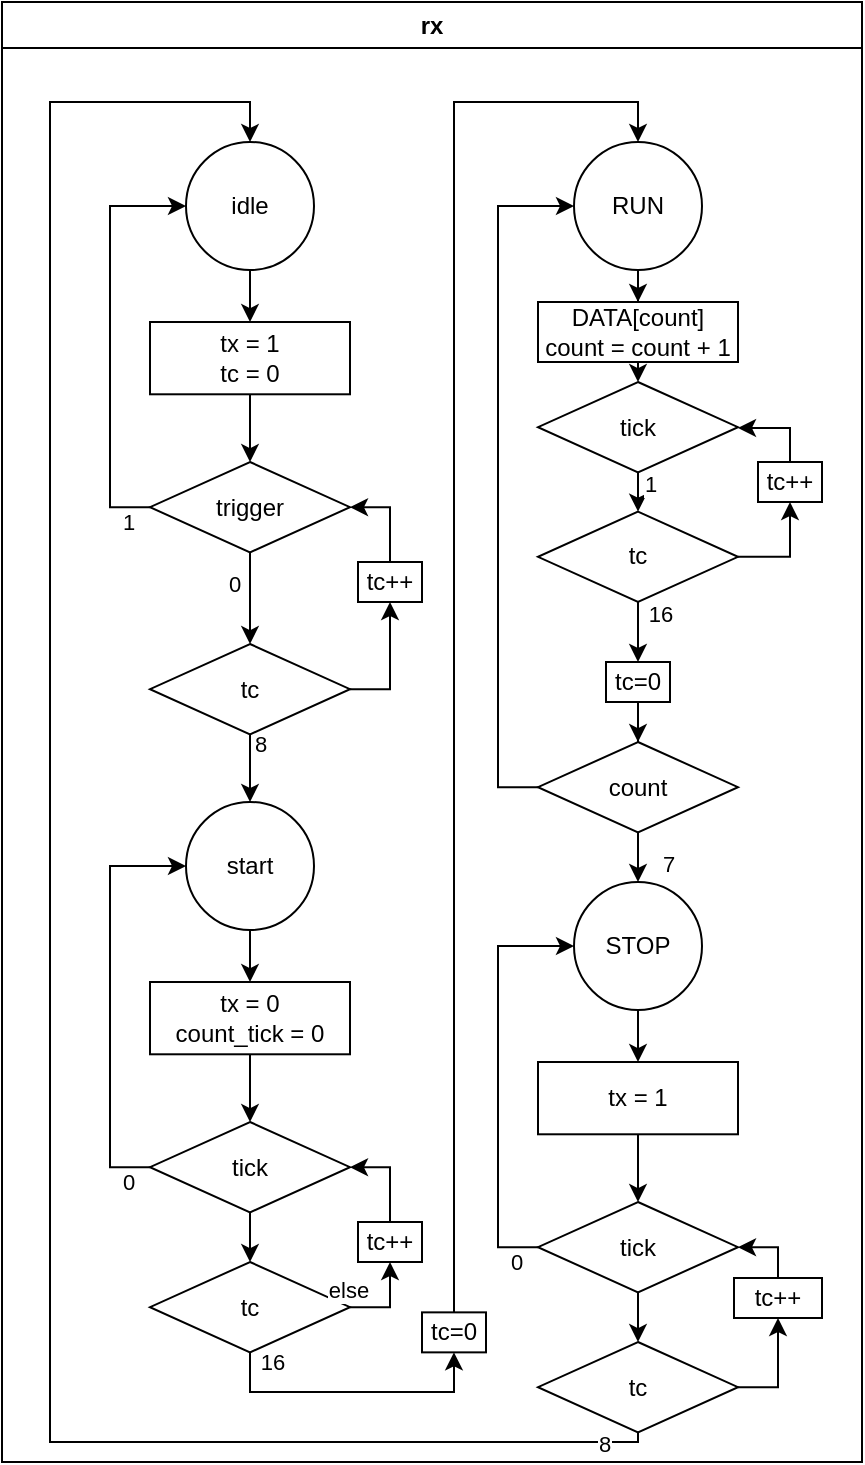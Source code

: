 <mxfile version="26.0.16">
  <diagram name="페이지-1" id="jSP0wqziFNxwSBOyULtl">
    <mxGraphModel dx="955" dy="859" grid="1" gridSize="10" guides="1" tooltips="1" connect="1" arrows="1" fold="1" page="1" pageScale="1" pageWidth="1169" pageHeight="827" math="0" shadow="0">
      <root>
        <mxCell id="0" />
        <mxCell id="1" parent="0" />
        <mxCell id="xfp7rdJCbzUIUuQa8CQr-93" value="rx" style="swimlane;whiteSpace=wrap;html=1;" vertex="1" parent="1">
          <mxGeometry x="120" width="430" height="730" as="geometry">
            <mxRectangle x="200" y="80" width="50" height="40" as="alternateBounds" />
          </mxGeometry>
        </mxCell>
        <mxCell id="xfp7rdJCbzUIUuQa8CQr-1" value="" style="group" vertex="1" connectable="0" parent="xfp7rdJCbzUIUuQa8CQr-93">
          <mxGeometry x="54" y="70" width="120" height="230" as="geometry" />
        </mxCell>
        <mxCell id="xfp7rdJCbzUIUuQa8CQr-2" style="edgeStyle=orthogonalEdgeStyle;rounded=0;orthogonalLoop=1;jettySize=auto;html=1;entryX=0.5;entryY=0;entryDx=0;entryDy=0;" edge="1" parent="xfp7rdJCbzUIUuQa8CQr-1" source="xfp7rdJCbzUIUuQa8CQr-3" target="xfp7rdJCbzUIUuQa8CQr-5">
          <mxGeometry relative="1" as="geometry" />
        </mxCell>
        <mxCell id="xfp7rdJCbzUIUuQa8CQr-3" value="idle" style="ellipse;whiteSpace=wrap;html=1;aspect=fixed;" vertex="1" parent="xfp7rdJCbzUIUuQa8CQr-1">
          <mxGeometry x="38" width="64.001" height="64.001" as="geometry" />
        </mxCell>
        <mxCell id="xfp7rdJCbzUIUuQa8CQr-4" style="edgeStyle=orthogonalEdgeStyle;rounded=0;orthogonalLoop=1;jettySize=auto;html=1;entryX=0.5;entryY=0;entryDx=0;entryDy=0;" edge="1" parent="xfp7rdJCbzUIUuQa8CQr-1" source="xfp7rdJCbzUIUuQa8CQr-5" target="xfp7rdJCbzUIUuQa8CQr-8">
          <mxGeometry relative="1" as="geometry" />
        </mxCell>
        <mxCell id="xfp7rdJCbzUIUuQa8CQr-5" value="tx = 1&lt;div&gt;tc = 0&lt;/div&gt;" style="rounded=0;whiteSpace=wrap;html=1;" vertex="1" parent="xfp7rdJCbzUIUuQa8CQr-1">
          <mxGeometry x="20" y="90.004" width="100" height="36.142" as="geometry" />
        </mxCell>
        <mxCell id="xfp7rdJCbzUIUuQa8CQr-6" style="edgeStyle=orthogonalEdgeStyle;rounded=0;orthogonalLoop=1;jettySize=auto;html=1;entryX=0;entryY=0.5;entryDx=0;entryDy=0;" edge="1" parent="xfp7rdJCbzUIUuQa8CQr-1" source="xfp7rdJCbzUIUuQa8CQr-8" target="xfp7rdJCbzUIUuQa8CQr-3">
          <mxGeometry relative="1" as="geometry">
            <Array as="points">
              <mxPoint y="183" />
              <mxPoint y="32" />
            </Array>
          </mxGeometry>
        </mxCell>
        <mxCell id="xfp7rdJCbzUIUuQa8CQr-7" value="1" style="edgeLabel;html=1;align=center;verticalAlign=middle;resizable=0;points=[];" vertex="1" connectable="0" parent="xfp7rdJCbzUIUuQa8CQr-6">
          <mxGeometry x="-0.89" y="-1" relative="1" as="geometry">
            <mxPoint y="8" as="offset" />
          </mxGeometry>
        </mxCell>
        <mxCell id="xfp7rdJCbzUIUuQa8CQr-8" value="trigger" style="rhombus;whiteSpace=wrap;html=1;" vertex="1" parent="xfp7rdJCbzUIUuQa8CQr-1">
          <mxGeometry x="20" y="160.003" width="100" height="45.177" as="geometry" />
        </mxCell>
        <mxCell id="xfp7rdJCbzUIUuQa8CQr-9" value="" style="group" vertex="1" connectable="0" parent="xfp7rdJCbzUIUuQa8CQr-93">
          <mxGeometry x="54" y="400" width="120" height="230" as="geometry" />
        </mxCell>
        <mxCell id="xfp7rdJCbzUIUuQa8CQr-10" style="edgeStyle=orthogonalEdgeStyle;rounded=0;orthogonalLoop=1;jettySize=auto;html=1;entryX=0.5;entryY=0;entryDx=0;entryDy=0;" edge="1" parent="xfp7rdJCbzUIUuQa8CQr-9" source="xfp7rdJCbzUIUuQa8CQr-11" target="xfp7rdJCbzUIUuQa8CQr-13">
          <mxGeometry relative="1" as="geometry" />
        </mxCell>
        <mxCell id="xfp7rdJCbzUIUuQa8CQr-11" value="start" style="ellipse;whiteSpace=wrap;html=1;aspect=fixed;" vertex="1" parent="xfp7rdJCbzUIUuQa8CQr-9">
          <mxGeometry x="38" width="64.001" height="64.001" as="geometry" />
        </mxCell>
        <mxCell id="xfp7rdJCbzUIUuQa8CQr-12" style="edgeStyle=orthogonalEdgeStyle;rounded=0;orthogonalLoop=1;jettySize=auto;html=1;entryX=0.5;entryY=0;entryDx=0;entryDy=0;" edge="1" parent="xfp7rdJCbzUIUuQa8CQr-9" source="xfp7rdJCbzUIUuQa8CQr-13" target="xfp7rdJCbzUIUuQa8CQr-16">
          <mxGeometry relative="1" as="geometry" />
        </mxCell>
        <mxCell id="xfp7rdJCbzUIUuQa8CQr-13" value="tx = 0&lt;div&gt;count_tick = 0&lt;/div&gt;" style="rounded=0;whiteSpace=wrap;html=1;" vertex="1" parent="xfp7rdJCbzUIUuQa8CQr-9">
          <mxGeometry x="20" y="90.004" width="100" height="36.142" as="geometry" />
        </mxCell>
        <mxCell id="xfp7rdJCbzUIUuQa8CQr-14" style="edgeStyle=orthogonalEdgeStyle;rounded=0;orthogonalLoop=1;jettySize=auto;html=1;entryX=0;entryY=0.5;entryDx=0;entryDy=0;" edge="1" parent="xfp7rdJCbzUIUuQa8CQr-9" source="xfp7rdJCbzUIUuQa8CQr-16" target="xfp7rdJCbzUIUuQa8CQr-11">
          <mxGeometry relative="1" as="geometry">
            <Array as="points">
              <mxPoint y="183" />
              <mxPoint y="32" />
            </Array>
          </mxGeometry>
        </mxCell>
        <mxCell id="xfp7rdJCbzUIUuQa8CQr-15" value="0" style="edgeLabel;html=1;align=center;verticalAlign=middle;resizable=0;points=[];" vertex="1" connectable="0" parent="xfp7rdJCbzUIUuQa8CQr-14">
          <mxGeometry x="-0.89" y="-1" relative="1" as="geometry">
            <mxPoint y="8" as="offset" />
          </mxGeometry>
        </mxCell>
        <mxCell id="xfp7rdJCbzUIUuQa8CQr-16" value="tick" style="rhombus;whiteSpace=wrap;html=1;" vertex="1" parent="xfp7rdJCbzUIUuQa8CQr-9">
          <mxGeometry x="20" y="160.003" width="100" height="45.177" as="geometry" />
        </mxCell>
        <mxCell id="xfp7rdJCbzUIUuQa8CQr-17" style="edgeStyle=orthogonalEdgeStyle;rounded=0;orthogonalLoop=1;jettySize=auto;html=1;entryX=0.5;entryY=0;entryDx=0;entryDy=0;" edge="1" parent="xfp7rdJCbzUIUuQa8CQr-93" source="xfp7rdJCbzUIUuQa8CQr-8" target="xfp7rdJCbzUIUuQa8CQr-41">
          <mxGeometry relative="1" as="geometry">
            <mxPoint x="114.0" y="300" as="targetPoint" />
          </mxGeometry>
        </mxCell>
        <mxCell id="xfp7rdJCbzUIUuQa8CQr-18" value="0" style="edgeLabel;html=1;align=center;verticalAlign=middle;resizable=0;points=[];" vertex="1" connectable="0" parent="xfp7rdJCbzUIUuQa8CQr-17">
          <mxGeometry x="0.443" y="1" relative="1" as="geometry">
            <mxPoint x="-9" y="-17" as="offset" />
          </mxGeometry>
        </mxCell>
        <mxCell id="xfp7rdJCbzUIUuQa8CQr-21" value="" style="group" vertex="1" connectable="0" parent="xfp7rdJCbzUIUuQa8CQr-93">
          <mxGeometry x="248" y="440" width="120" height="230" as="geometry" />
        </mxCell>
        <mxCell id="xfp7rdJCbzUIUuQa8CQr-22" style="edgeStyle=orthogonalEdgeStyle;rounded=0;orthogonalLoop=1;jettySize=auto;html=1;entryX=0.5;entryY=0;entryDx=0;entryDy=0;" edge="1" parent="xfp7rdJCbzUIUuQa8CQr-21" source="xfp7rdJCbzUIUuQa8CQr-23" target="xfp7rdJCbzUIUuQa8CQr-25">
          <mxGeometry relative="1" as="geometry" />
        </mxCell>
        <mxCell id="xfp7rdJCbzUIUuQa8CQr-23" value="STOP" style="ellipse;whiteSpace=wrap;html=1;aspect=fixed;" vertex="1" parent="xfp7rdJCbzUIUuQa8CQr-21">
          <mxGeometry x="38" width="64.001" height="64.001" as="geometry" />
        </mxCell>
        <mxCell id="xfp7rdJCbzUIUuQa8CQr-24" style="edgeStyle=orthogonalEdgeStyle;rounded=0;orthogonalLoop=1;jettySize=auto;html=1;entryX=0.5;entryY=0;entryDx=0;entryDy=0;" edge="1" parent="xfp7rdJCbzUIUuQa8CQr-21" source="xfp7rdJCbzUIUuQa8CQr-25" target="xfp7rdJCbzUIUuQa8CQr-28">
          <mxGeometry relative="1" as="geometry" />
        </mxCell>
        <mxCell id="xfp7rdJCbzUIUuQa8CQr-25" value="tx = 1" style="rounded=0;whiteSpace=wrap;html=1;" vertex="1" parent="xfp7rdJCbzUIUuQa8CQr-21">
          <mxGeometry x="20" y="90.004" width="100" height="36.142" as="geometry" />
        </mxCell>
        <mxCell id="xfp7rdJCbzUIUuQa8CQr-26" style="edgeStyle=orthogonalEdgeStyle;rounded=0;orthogonalLoop=1;jettySize=auto;html=1;entryX=0;entryY=0.5;entryDx=0;entryDy=0;" edge="1" parent="xfp7rdJCbzUIUuQa8CQr-21" source="xfp7rdJCbzUIUuQa8CQr-28" target="xfp7rdJCbzUIUuQa8CQr-23">
          <mxGeometry relative="1" as="geometry">
            <Array as="points">
              <mxPoint y="183" />
              <mxPoint y="32" />
            </Array>
          </mxGeometry>
        </mxCell>
        <mxCell id="xfp7rdJCbzUIUuQa8CQr-27" value="0" style="edgeLabel;html=1;align=center;verticalAlign=middle;resizable=0;points=[];" vertex="1" connectable="0" parent="xfp7rdJCbzUIUuQa8CQr-26">
          <mxGeometry x="-0.89" y="-1" relative="1" as="geometry">
            <mxPoint y="8" as="offset" />
          </mxGeometry>
        </mxCell>
        <mxCell id="xfp7rdJCbzUIUuQa8CQr-28" value="tick" style="rhombus;whiteSpace=wrap;html=1;" vertex="1" parent="xfp7rdJCbzUIUuQa8CQr-21">
          <mxGeometry x="20" y="160.003" width="100" height="45.177" as="geometry" />
        </mxCell>
        <mxCell id="xfp7rdJCbzUIUuQa8CQr-29" value="" style="group" vertex="1" connectable="0" parent="xfp7rdJCbzUIUuQa8CQr-93">
          <mxGeometry x="248" y="70" width="120" height="230" as="geometry" />
        </mxCell>
        <mxCell id="xfp7rdJCbzUIUuQa8CQr-30" style="edgeStyle=orthogonalEdgeStyle;rounded=0;orthogonalLoop=1;jettySize=auto;html=1;entryX=0.5;entryY=0;entryDx=0;entryDy=0;" edge="1" parent="xfp7rdJCbzUIUuQa8CQr-29" source="xfp7rdJCbzUIUuQa8CQr-31" target="xfp7rdJCbzUIUuQa8CQr-33">
          <mxGeometry relative="1" as="geometry" />
        </mxCell>
        <mxCell id="xfp7rdJCbzUIUuQa8CQr-31" value="RUN" style="ellipse;whiteSpace=wrap;html=1;aspect=fixed;" vertex="1" parent="xfp7rdJCbzUIUuQa8CQr-29">
          <mxGeometry x="38" width="64.001" height="64.001" as="geometry" />
        </mxCell>
        <mxCell id="xfp7rdJCbzUIUuQa8CQr-33" value="&lt;div&gt;&lt;span style=&quot;background-color: transparent; color: light-dark(rgb(0, 0, 0), rgb(255, 255, 255));&quot;&gt;DATA[count]&lt;/span&gt;&lt;/div&gt;&lt;div&gt;count = count + 1&lt;/div&gt;" style="rounded=0;whiteSpace=wrap;html=1;" vertex="1" parent="xfp7rdJCbzUIUuQa8CQr-29">
          <mxGeometry x="20" y="80" width="100" height="30" as="geometry" />
        </mxCell>
        <mxCell id="xfp7rdJCbzUIUuQa8CQr-46" value="tc" style="rhombus;whiteSpace=wrap;html=1;" vertex="1" parent="xfp7rdJCbzUIUuQa8CQr-29">
          <mxGeometry x="20" y="184.823" width="100" height="45.177" as="geometry" />
        </mxCell>
        <mxCell id="xfp7rdJCbzUIUuQa8CQr-32" style="edgeStyle=orthogonalEdgeStyle;rounded=0;orthogonalLoop=1;jettySize=auto;html=1;exitX=0.5;exitY=1;exitDx=0;exitDy=0;entryX=0.5;entryY=0;entryDx=0;entryDy=0;" edge="1" parent="xfp7rdJCbzUIUuQa8CQr-29" source="xfp7rdJCbzUIUuQa8CQr-129" target="xfp7rdJCbzUIUuQa8CQr-46">
          <mxGeometry relative="1" as="geometry">
            <mxPoint x="70" y="150" as="targetPoint" />
          </mxGeometry>
        </mxCell>
        <mxCell id="xfp7rdJCbzUIUuQa8CQr-136" value="1" style="edgeLabel;html=1;align=center;verticalAlign=middle;resizable=0;points=[];" vertex="1" connectable="0" parent="xfp7rdJCbzUIUuQa8CQr-32">
          <mxGeometry x="-0.439" y="1" relative="1" as="geometry">
            <mxPoint x="5" as="offset" />
          </mxGeometry>
        </mxCell>
        <mxCell id="xfp7rdJCbzUIUuQa8CQr-133" value="" style="edgeStyle=orthogonalEdgeStyle;rounded=0;orthogonalLoop=1;jettySize=auto;html=1;exitX=0.5;exitY=1;exitDx=0;exitDy=0;entryX=0.5;entryY=0;entryDx=0;entryDy=0;" edge="1" parent="xfp7rdJCbzUIUuQa8CQr-29" source="xfp7rdJCbzUIUuQa8CQr-33" target="xfp7rdJCbzUIUuQa8CQr-129">
          <mxGeometry relative="1" as="geometry">
            <mxPoint x="298" y="190" as="sourcePoint" />
            <mxPoint x="298" y="265" as="targetPoint" />
          </mxGeometry>
        </mxCell>
        <mxCell id="xfp7rdJCbzUIUuQa8CQr-129" value="tick" style="rhombus;whiteSpace=wrap;html=1;" vertex="1" parent="xfp7rdJCbzUIUuQa8CQr-29">
          <mxGeometry x="20" y="120.003" width="100" height="45.177" as="geometry" />
        </mxCell>
        <mxCell id="xfp7rdJCbzUIUuQa8CQr-37" style="edgeStyle=orthogonalEdgeStyle;rounded=0;orthogonalLoop=1;jettySize=auto;html=1;entryX=0.5;entryY=0;entryDx=0;entryDy=0;exitX=0.5;exitY=1;exitDx=0;exitDy=0;" edge="1" parent="xfp7rdJCbzUIUuQa8CQr-93" source="xfp7rdJCbzUIUuQa8CQr-52" target="xfp7rdJCbzUIUuQa8CQr-3">
          <mxGeometry relative="1" as="geometry">
            <Array as="points">
              <mxPoint x="318" y="720" />
              <mxPoint x="24" y="720" />
              <mxPoint x="24" y="50" />
              <mxPoint x="124" y="50" />
            </Array>
            <mxPoint x="295" y="680" as="sourcePoint" />
          </mxGeometry>
        </mxCell>
        <mxCell id="xfp7rdJCbzUIUuQa8CQr-38" value="8" style="edgeLabel;html=1;align=center;verticalAlign=middle;resizable=0;points=[];" vertex="1" connectable="0" parent="xfp7rdJCbzUIUuQa8CQr-37">
          <mxGeometry x="-0.973" y="1" relative="1" as="geometry">
            <mxPoint x="-8" as="offset" />
          </mxGeometry>
        </mxCell>
        <mxCell id="xfp7rdJCbzUIUuQa8CQr-39" style="edgeStyle=orthogonalEdgeStyle;rounded=0;orthogonalLoop=1;jettySize=auto;html=1;entryX=0.5;entryY=0;entryDx=0;entryDy=0;" edge="1" parent="xfp7rdJCbzUIUuQa8CQr-93" source="xfp7rdJCbzUIUuQa8CQr-36" target="xfp7rdJCbzUIUuQa8CQr-23">
          <mxGeometry relative="1" as="geometry" />
        </mxCell>
        <mxCell id="xfp7rdJCbzUIUuQa8CQr-40" value="7" style="edgeLabel;html=1;align=center;verticalAlign=middle;resizable=0;points=[];" vertex="1" connectable="0" parent="xfp7rdJCbzUIUuQa8CQr-39">
          <mxGeometry x="-0.451" relative="1" as="geometry">
            <mxPoint x="15" y="1" as="offset" />
          </mxGeometry>
        </mxCell>
        <mxCell id="xfp7rdJCbzUIUuQa8CQr-42" style="edgeStyle=orthogonalEdgeStyle;rounded=0;orthogonalLoop=1;jettySize=auto;html=1;entryX=0.5;entryY=0;entryDx=0;entryDy=0;" edge="1" parent="xfp7rdJCbzUIUuQa8CQr-93" source="xfp7rdJCbzUIUuQa8CQr-41" target="xfp7rdJCbzUIUuQa8CQr-11">
          <mxGeometry relative="1" as="geometry" />
        </mxCell>
        <mxCell id="xfp7rdJCbzUIUuQa8CQr-45" value="8" style="edgeLabel;html=1;align=center;verticalAlign=middle;resizable=0;points=[];" vertex="1" connectable="0" parent="xfp7rdJCbzUIUuQa8CQr-42">
          <mxGeometry x="-0.584" relative="1" as="geometry">
            <mxPoint x="5" y="-5" as="offset" />
          </mxGeometry>
        </mxCell>
        <mxCell id="xfp7rdJCbzUIUuQa8CQr-41" value="tc" style="rhombus;whiteSpace=wrap;html=1;" vertex="1" parent="xfp7rdJCbzUIUuQa8CQr-93">
          <mxGeometry x="74" y="321.003" width="100" height="45.177" as="geometry" />
        </mxCell>
        <mxCell id="xfp7rdJCbzUIUuQa8CQr-36" value="count" style="rhombus;whiteSpace=wrap;html=1;" vertex="1" parent="xfp7rdJCbzUIUuQa8CQr-93">
          <mxGeometry x="268" y="370.003" width="100" height="45.177" as="geometry" />
        </mxCell>
        <mxCell id="xfp7rdJCbzUIUuQa8CQr-34" style="edgeStyle=orthogonalEdgeStyle;rounded=0;orthogonalLoop=1;jettySize=auto;html=1;entryX=0;entryY=0.5;entryDx=0;entryDy=0;" edge="1" parent="xfp7rdJCbzUIUuQa8CQr-93" source="xfp7rdJCbzUIUuQa8CQr-36" target="xfp7rdJCbzUIUuQa8CQr-31">
          <mxGeometry relative="1" as="geometry">
            <Array as="points">
              <mxPoint x="248" y="393" />
              <mxPoint x="248" y="102" />
            </Array>
          </mxGeometry>
        </mxCell>
        <mxCell id="xfp7rdJCbzUIUuQa8CQr-126" style="edgeStyle=orthogonalEdgeStyle;rounded=0;orthogonalLoop=1;jettySize=auto;html=1;entryX=0.5;entryY=0;entryDx=0;entryDy=0;" edge="1" parent="xfp7rdJCbzUIUuQa8CQr-93" source="xfp7rdJCbzUIUuQa8CQr-51" target="xfp7rdJCbzUIUuQa8CQr-121">
          <mxGeometry relative="1" as="geometry">
            <Array as="points">
              <mxPoint x="124" y="695" />
              <mxPoint x="226" y="695" />
            </Array>
          </mxGeometry>
        </mxCell>
        <mxCell id="xfp7rdJCbzUIUuQa8CQr-135" value="16" style="edgeLabel;html=1;align=center;verticalAlign=middle;resizable=0;points=[];" vertex="1" connectable="0" parent="xfp7rdJCbzUIUuQa8CQr-126">
          <mxGeometry x="-0.572" y="1" relative="1" as="geometry">
            <mxPoint y="-14" as="offset" />
          </mxGeometry>
        </mxCell>
        <mxCell id="xfp7rdJCbzUIUuQa8CQr-51" value="tc" style="rhombus;whiteSpace=wrap;html=1;" vertex="1" parent="xfp7rdJCbzUIUuQa8CQr-93">
          <mxGeometry x="74" y="630.003" width="100" height="45.177" as="geometry" />
        </mxCell>
        <mxCell id="xfp7rdJCbzUIUuQa8CQr-81" style="edgeStyle=orthogonalEdgeStyle;rounded=0;orthogonalLoop=1;jettySize=auto;html=1;exitX=1;exitY=0.5;exitDx=0;exitDy=0;entryX=0.5;entryY=1;entryDx=0;entryDy=0;" edge="1" parent="xfp7rdJCbzUIUuQa8CQr-93" source="xfp7rdJCbzUIUuQa8CQr-52" target="xfp7rdJCbzUIUuQa8CQr-83">
          <mxGeometry relative="1" as="geometry">
            <mxPoint x="393" y="520" as="targetPoint" />
          </mxGeometry>
        </mxCell>
        <mxCell id="xfp7rdJCbzUIUuQa8CQr-52" value="tc" style="rhombus;whiteSpace=wrap;html=1;" vertex="1" parent="xfp7rdJCbzUIUuQa8CQr-93">
          <mxGeometry x="268" y="670.003" width="100" height="45.177" as="geometry" />
        </mxCell>
        <mxCell id="xfp7rdJCbzUIUuQa8CQr-53" style="edgeStyle=orthogonalEdgeStyle;rounded=0;orthogonalLoop=1;jettySize=auto;html=1;entryX=0.5;entryY=0;entryDx=0;entryDy=0;" edge="1" parent="xfp7rdJCbzUIUuQa8CQr-93" source="xfp7rdJCbzUIUuQa8CQr-16" target="xfp7rdJCbzUIUuQa8CQr-51">
          <mxGeometry relative="1" as="geometry" />
        </mxCell>
        <mxCell id="xfp7rdJCbzUIUuQa8CQr-82" style="edgeStyle=orthogonalEdgeStyle;rounded=0;orthogonalLoop=1;jettySize=auto;html=1;entryX=0.5;entryY=0;entryDx=0;entryDy=0;" edge="1" parent="xfp7rdJCbzUIUuQa8CQr-93" source="xfp7rdJCbzUIUuQa8CQr-28" target="xfp7rdJCbzUIUuQa8CQr-52">
          <mxGeometry relative="1" as="geometry" />
        </mxCell>
        <mxCell id="xfp7rdJCbzUIUuQa8CQr-99" style="edgeStyle=orthogonalEdgeStyle;rounded=0;orthogonalLoop=1;jettySize=auto;html=1;entryX=1;entryY=0.5;entryDx=0;entryDy=0;" edge="1" parent="xfp7rdJCbzUIUuQa8CQr-93" source="xfp7rdJCbzUIUuQa8CQr-83" target="xfp7rdJCbzUIUuQa8CQr-28">
          <mxGeometry relative="1" as="geometry">
            <Array as="points">
              <mxPoint x="388" y="623" />
            </Array>
          </mxGeometry>
        </mxCell>
        <mxCell id="xfp7rdJCbzUIUuQa8CQr-83" value="tc++" style="rounded=0;whiteSpace=wrap;html=1;" vertex="1" parent="xfp7rdJCbzUIUuQa8CQr-93">
          <mxGeometry x="366" y="638" width="44" height="20" as="geometry" />
        </mxCell>
        <mxCell id="xfp7rdJCbzUIUuQa8CQr-43" style="edgeStyle=orthogonalEdgeStyle;rounded=0;orthogonalLoop=1;jettySize=auto;html=1;entryX=0.5;entryY=1;entryDx=0;entryDy=0;" edge="1" parent="xfp7rdJCbzUIUuQa8CQr-93" source="xfp7rdJCbzUIUuQa8CQr-41" target="xfp7rdJCbzUIUuQa8CQr-60">
          <mxGeometry relative="1" as="geometry">
            <Array as="points">
              <mxPoint x="194" y="344" />
            </Array>
          </mxGeometry>
        </mxCell>
        <mxCell id="xfp7rdJCbzUIUuQa8CQr-59" style="edgeStyle=orthogonalEdgeStyle;rounded=0;orthogonalLoop=1;jettySize=auto;html=1;entryX=0.5;entryY=1;entryDx=0;entryDy=0;" edge="1" parent="xfp7rdJCbzUIUuQa8CQr-93" source="xfp7rdJCbzUIUuQa8CQr-51" target="xfp7rdJCbzUIUuQa8CQr-62">
          <mxGeometry relative="1" as="geometry">
            <mxPoint x="230" y="650" as="targetPoint" />
            <Array as="points">
              <mxPoint x="194" y="653" />
            </Array>
          </mxGeometry>
        </mxCell>
        <mxCell id="xfp7rdJCbzUIUuQa8CQr-85" value="else" style="edgeLabel;html=1;align=center;verticalAlign=middle;resizable=0;points=[];" vertex="1" connectable="0" parent="xfp7rdJCbzUIUuQa8CQr-59">
          <mxGeometry x="-0.769" y="3" relative="1" as="geometry">
            <mxPoint x="-6" y="-6" as="offset" />
          </mxGeometry>
        </mxCell>
        <mxCell id="xfp7rdJCbzUIUuQa8CQr-97" style="edgeStyle=orthogonalEdgeStyle;rounded=0;orthogonalLoop=1;jettySize=auto;html=1;entryX=1;entryY=0.5;entryDx=0;entryDy=0;" edge="1" parent="xfp7rdJCbzUIUuQa8CQr-93" source="xfp7rdJCbzUIUuQa8CQr-62" target="xfp7rdJCbzUIUuQa8CQr-16">
          <mxGeometry relative="1" as="geometry">
            <Array as="points">
              <mxPoint x="194" y="583" />
            </Array>
          </mxGeometry>
        </mxCell>
        <mxCell id="xfp7rdJCbzUIUuQa8CQr-98" style="edgeStyle=orthogonalEdgeStyle;rounded=0;orthogonalLoop=1;jettySize=auto;html=1;entryX=1;entryY=0.5;entryDx=0;entryDy=0;exitX=0.5;exitY=0;exitDx=0;exitDy=0;" edge="1" parent="xfp7rdJCbzUIUuQa8CQr-93" source="xfp7rdJCbzUIUuQa8CQr-60" target="xfp7rdJCbzUIUuQa8CQr-8">
          <mxGeometry relative="1" as="geometry">
            <Array as="points">
              <mxPoint x="194" y="253" />
            </Array>
          </mxGeometry>
        </mxCell>
        <mxCell id="xfp7rdJCbzUIUuQa8CQr-60" value="tc++" style="rounded=0;whiteSpace=wrap;html=1;" vertex="1" parent="xfp7rdJCbzUIUuQa8CQr-93">
          <mxGeometry x="178" y="280" width="32" height="20" as="geometry" />
        </mxCell>
        <mxCell id="xfp7rdJCbzUIUuQa8CQr-62" value="tc++" style="rounded=0;whiteSpace=wrap;html=1;" vertex="1" parent="xfp7rdJCbzUIUuQa8CQr-93">
          <mxGeometry x="178" y="610" width="32" height="20" as="geometry" />
        </mxCell>
        <mxCell id="xfp7rdJCbzUIUuQa8CQr-132" style="edgeStyle=orthogonalEdgeStyle;rounded=0;orthogonalLoop=1;jettySize=auto;html=1;entryX=1;entryY=0.5;entryDx=0;entryDy=0;" edge="1" parent="xfp7rdJCbzUIUuQa8CQr-93" source="xfp7rdJCbzUIUuQa8CQr-102" target="xfp7rdJCbzUIUuQa8CQr-129">
          <mxGeometry relative="1" as="geometry">
            <Array as="points">
              <mxPoint x="394" y="213" />
              <mxPoint x="368" y="213" />
            </Array>
          </mxGeometry>
        </mxCell>
        <mxCell id="xfp7rdJCbzUIUuQa8CQr-102" value="tc++" style="rounded=0;whiteSpace=wrap;html=1;" vertex="1" parent="xfp7rdJCbzUIUuQa8CQr-93">
          <mxGeometry x="378" y="230" width="32" height="20" as="geometry" />
        </mxCell>
        <mxCell id="xfp7rdJCbzUIUuQa8CQr-109" style="edgeStyle=orthogonalEdgeStyle;rounded=0;orthogonalLoop=1;jettySize=auto;html=1;entryX=0.5;entryY=0;entryDx=0;entryDy=0;" edge="1" parent="xfp7rdJCbzUIUuQa8CQr-93" source="xfp7rdJCbzUIUuQa8CQr-117" target="xfp7rdJCbzUIUuQa8CQr-36">
          <mxGeometry relative="1" as="geometry" />
        </mxCell>
        <mxCell id="xfp7rdJCbzUIUuQa8CQr-117" value="tc=0" style="rounded=0;whiteSpace=wrap;html=1;" vertex="1" parent="xfp7rdJCbzUIUuQa8CQr-93">
          <mxGeometry x="302" y="330.0" width="32" height="20" as="geometry" />
        </mxCell>
        <mxCell id="xfp7rdJCbzUIUuQa8CQr-118" value="" style="edgeStyle=orthogonalEdgeStyle;rounded=0;orthogonalLoop=1;jettySize=auto;html=1;entryX=0.5;entryY=0;entryDx=0;entryDy=0;" edge="1" parent="xfp7rdJCbzUIUuQa8CQr-93" source="xfp7rdJCbzUIUuQa8CQr-46" target="xfp7rdJCbzUIUuQa8CQr-117">
          <mxGeometry relative="1" as="geometry">
            <mxPoint x="328" y="285" as="sourcePoint" />
            <mxPoint x="328" y="330" as="targetPoint" />
          </mxGeometry>
        </mxCell>
        <mxCell id="xfp7rdJCbzUIUuQa8CQr-119" value="16" style="edgeLabel;html=1;align=center;verticalAlign=middle;resizable=0;points=[];" vertex="1" connectable="0" parent="xfp7rdJCbzUIUuQa8CQr-118">
          <mxGeometry x="-0.403" y="-2" relative="1" as="geometry">
            <mxPoint x="13" y="-9" as="offset" />
          </mxGeometry>
        </mxCell>
        <mxCell id="xfp7rdJCbzUIUuQa8CQr-127" style="edgeStyle=orthogonalEdgeStyle;rounded=0;orthogonalLoop=1;jettySize=auto;html=1;entryX=0.5;entryY=0;entryDx=0;entryDy=0;" edge="1" parent="xfp7rdJCbzUIUuQa8CQr-93" source="xfp7rdJCbzUIUuQa8CQr-121" target="xfp7rdJCbzUIUuQa8CQr-31">
          <mxGeometry relative="1" as="geometry">
            <mxPoint x="226" y="80" as="targetPoint" />
            <Array as="points">
              <mxPoint x="226" y="50" />
              <mxPoint x="318" y="50" />
            </Array>
          </mxGeometry>
        </mxCell>
        <mxCell id="xfp7rdJCbzUIUuQa8CQr-121" value="tc=0" style="rounded=0;whiteSpace=wrap;html=1;direction=west;" vertex="1" parent="xfp7rdJCbzUIUuQa8CQr-93">
          <mxGeometry x="210" y="655.18" width="32" height="20" as="geometry" />
        </mxCell>
        <mxCell id="xfp7rdJCbzUIUuQa8CQr-131" style="edgeStyle=orthogonalEdgeStyle;rounded=0;orthogonalLoop=1;jettySize=auto;html=1;entryX=0.5;entryY=1;entryDx=0;entryDy=0;" edge="1" parent="xfp7rdJCbzUIUuQa8CQr-93" source="xfp7rdJCbzUIUuQa8CQr-46" target="xfp7rdJCbzUIUuQa8CQr-102">
          <mxGeometry relative="1" as="geometry" />
        </mxCell>
      </root>
    </mxGraphModel>
  </diagram>
</mxfile>

